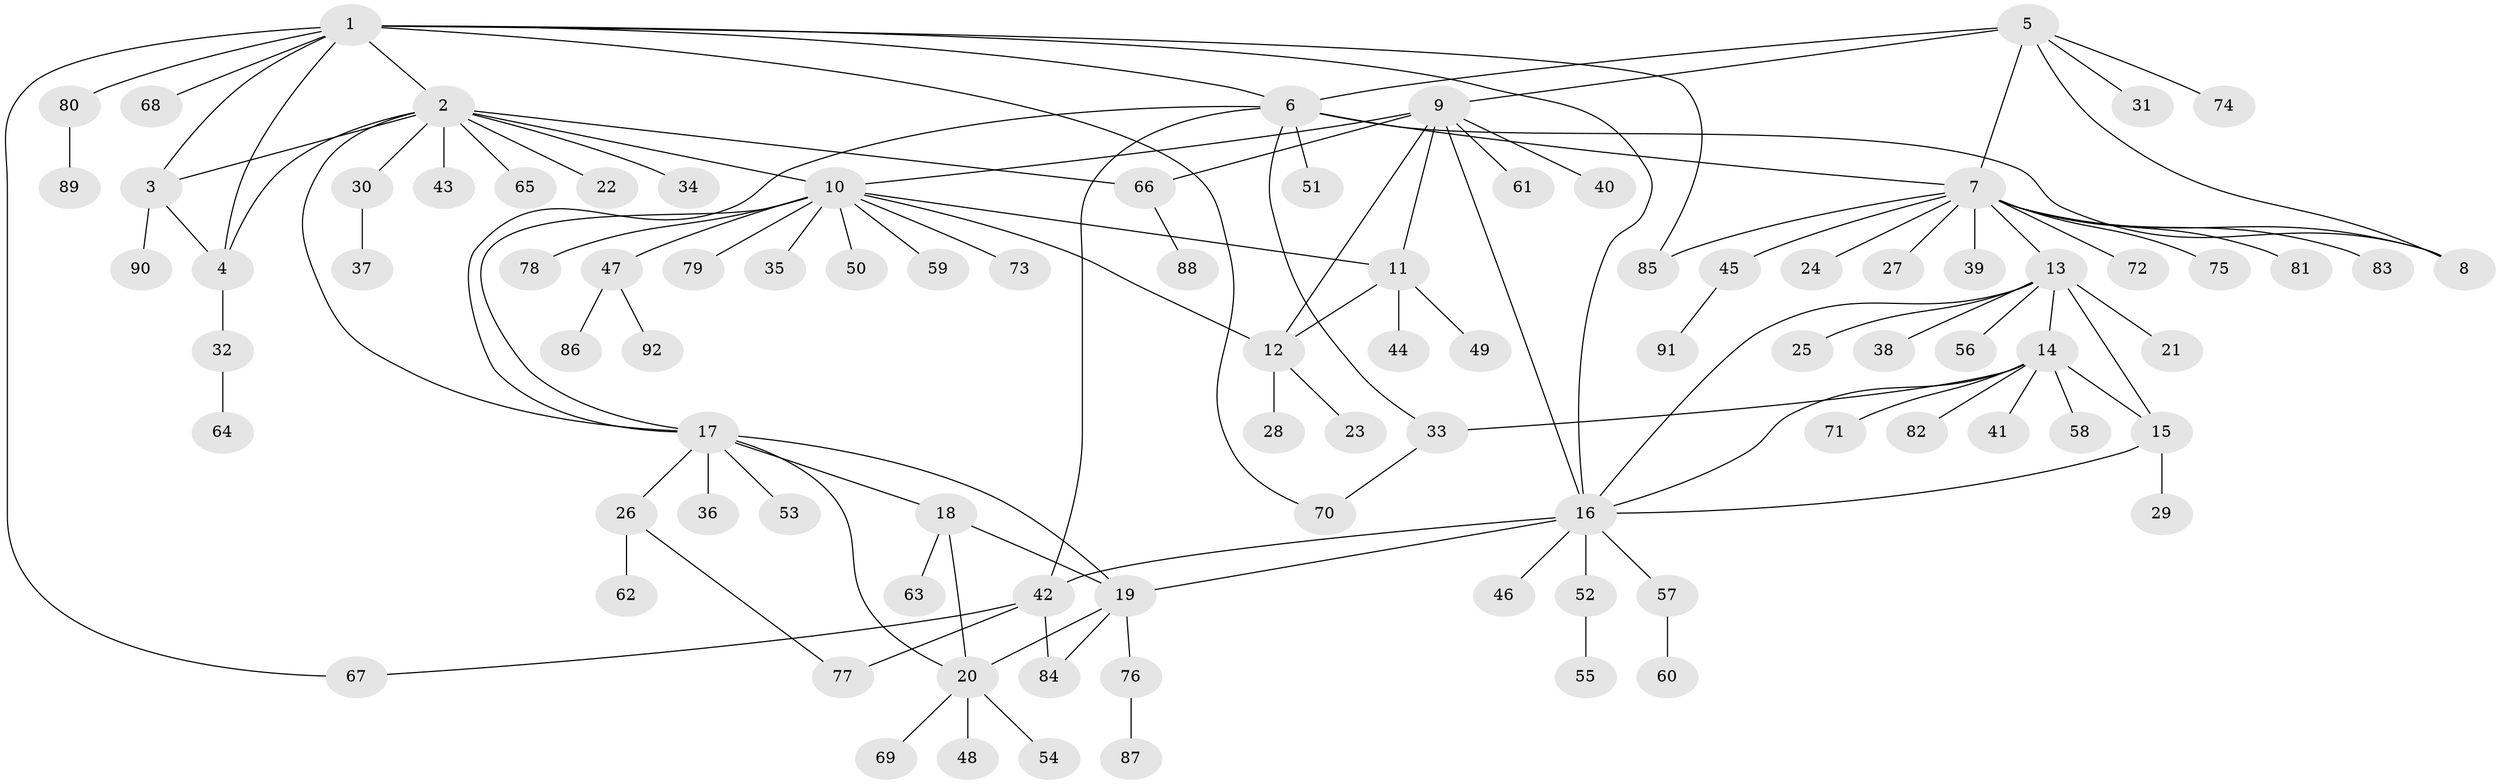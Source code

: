 // Generated by graph-tools (version 1.1) at 2025/54/03/09/25 04:54:57]
// undirected, 92 vertices, 120 edges
graph export_dot {
graph [start="1"]
  node [color=gray90,style=filled];
  1;
  2;
  3;
  4;
  5;
  6;
  7;
  8;
  9;
  10;
  11;
  12;
  13;
  14;
  15;
  16;
  17;
  18;
  19;
  20;
  21;
  22;
  23;
  24;
  25;
  26;
  27;
  28;
  29;
  30;
  31;
  32;
  33;
  34;
  35;
  36;
  37;
  38;
  39;
  40;
  41;
  42;
  43;
  44;
  45;
  46;
  47;
  48;
  49;
  50;
  51;
  52;
  53;
  54;
  55;
  56;
  57;
  58;
  59;
  60;
  61;
  62;
  63;
  64;
  65;
  66;
  67;
  68;
  69;
  70;
  71;
  72;
  73;
  74;
  75;
  76;
  77;
  78;
  79;
  80;
  81;
  82;
  83;
  84;
  85;
  86;
  87;
  88;
  89;
  90;
  91;
  92;
  1 -- 2;
  1 -- 3;
  1 -- 4;
  1 -- 6;
  1 -- 16;
  1 -- 67;
  1 -- 68;
  1 -- 70;
  1 -- 80;
  1 -- 85;
  2 -- 3;
  2 -- 4;
  2 -- 10;
  2 -- 17;
  2 -- 22;
  2 -- 30;
  2 -- 34;
  2 -- 43;
  2 -- 65;
  2 -- 66;
  3 -- 4;
  3 -- 90;
  4 -- 32;
  5 -- 6;
  5 -- 7;
  5 -- 8;
  5 -- 9;
  5 -- 31;
  5 -- 74;
  6 -- 7;
  6 -- 8;
  6 -- 17;
  6 -- 33;
  6 -- 42;
  6 -- 51;
  7 -- 8;
  7 -- 13;
  7 -- 24;
  7 -- 27;
  7 -- 39;
  7 -- 45;
  7 -- 72;
  7 -- 75;
  7 -- 81;
  7 -- 83;
  7 -- 85;
  9 -- 10;
  9 -- 11;
  9 -- 12;
  9 -- 16;
  9 -- 40;
  9 -- 61;
  9 -- 66;
  10 -- 11;
  10 -- 12;
  10 -- 17;
  10 -- 35;
  10 -- 47;
  10 -- 50;
  10 -- 59;
  10 -- 73;
  10 -- 78;
  10 -- 79;
  11 -- 12;
  11 -- 44;
  11 -- 49;
  12 -- 23;
  12 -- 28;
  13 -- 14;
  13 -- 15;
  13 -- 16;
  13 -- 21;
  13 -- 25;
  13 -- 38;
  13 -- 56;
  14 -- 15;
  14 -- 16;
  14 -- 33;
  14 -- 41;
  14 -- 58;
  14 -- 71;
  14 -- 82;
  15 -- 16;
  15 -- 29;
  16 -- 19;
  16 -- 42;
  16 -- 46;
  16 -- 52;
  16 -- 57;
  17 -- 18;
  17 -- 19;
  17 -- 20;
  17 -- 26;
  17 -- 36;
  17 -- 53;
  18 -- 19;
  18 -- 20;
  18 -- 63;
  19 -- 20;
  19 -- 76;
  19 -- 84;
  20 -- 48;
  20 -- 54;
  20 -- 69;
  26 -- 62;
  26 -- 77;
  30 -- 37;
  32 -- 64;
  33 -- 70;
  42 -- 67;
  42 -- 77;
  42 -- 84;
  45 -- 91;
  47 -- 86;
  47 -- 92;
  52 -- 55;
  57 -- 60;
  66 -- 88;
  76 -- 87;
  80 -- 89;
}
